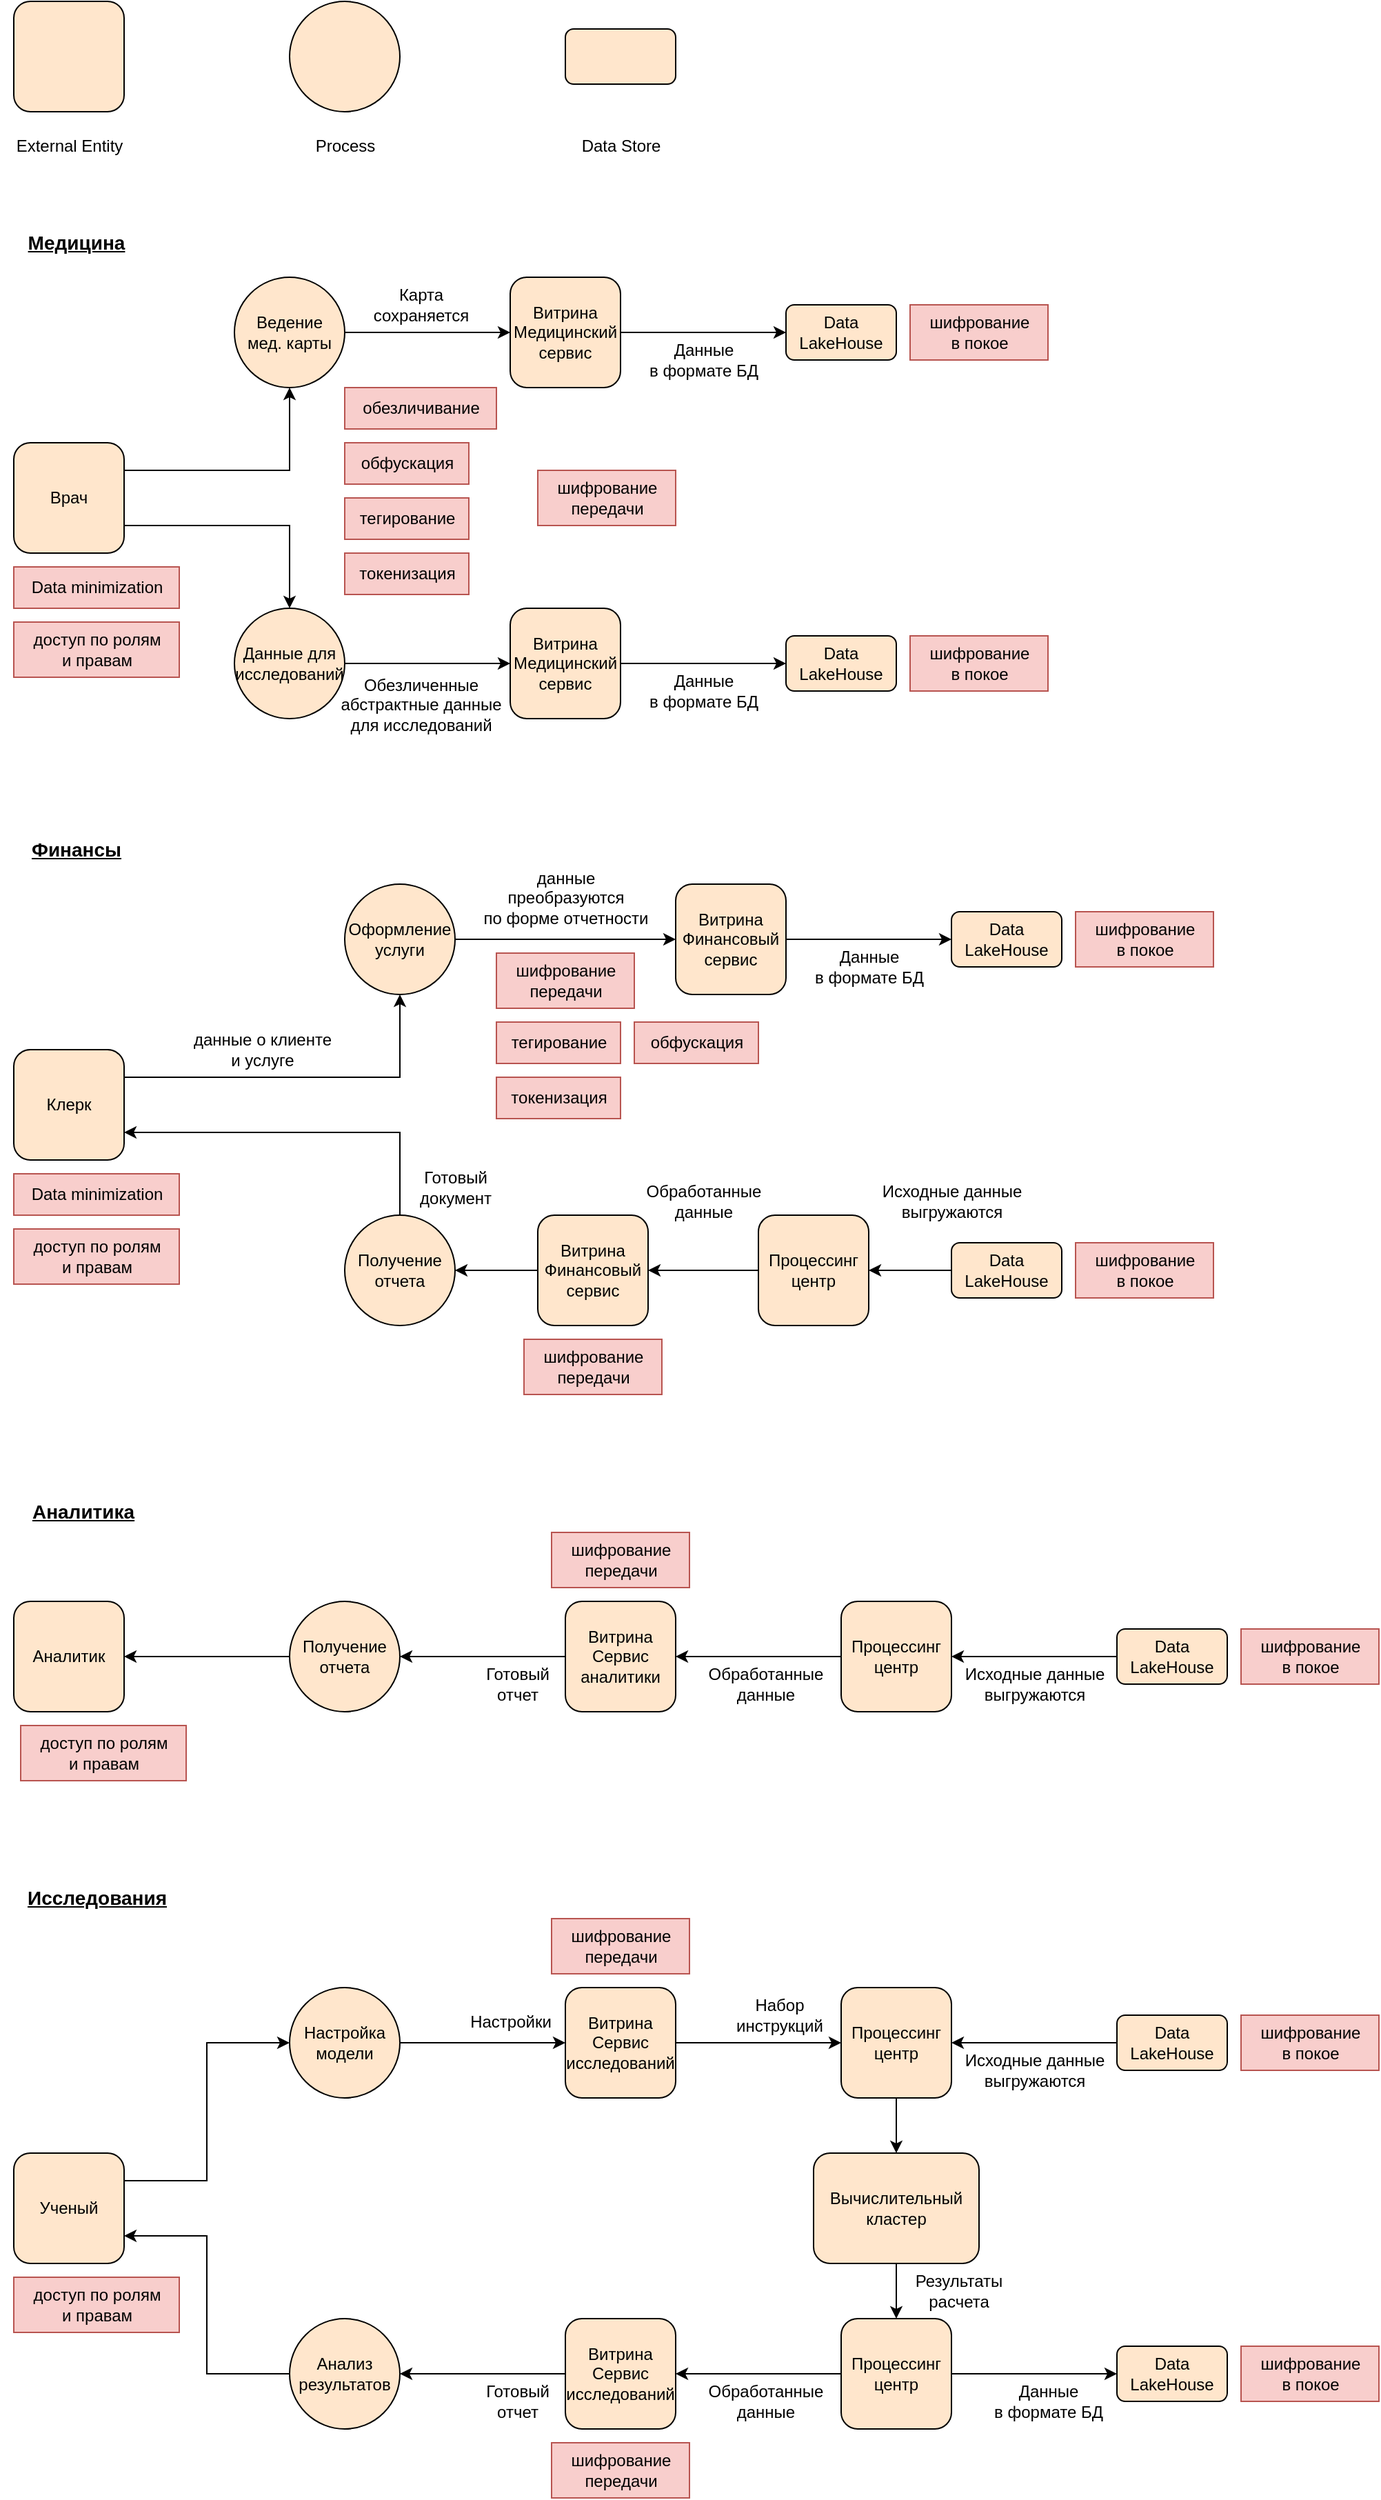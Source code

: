 <mxfile version="27.0.9">
  <diagram name="Page-1" id="ctU4fTcBu7hq6x0xD3_9">
    <mxGraphModel dx="1426" dy="849" grid="1" gridSize="10" guides="1" tooltips="1" connect="1" arrows="1" fold="1" page="1" pageScale="1" pageWidth="850" pageHeight="1100" math="0" shadow="0">
      <root>
        <mxCell id="0" />
        <mxCell id="1" parent="0" />
        <mxCell id="aYvVGQ8Libcyr0u94hhG-1" value="" style="ellipse;whiteSpace=wrap;html=1;aspect=fixed;fillColor=#ffe6cc;strokeColor=#000000;" parent="1" vertex="1">
          <mxGeometry x="240" y="40" width="80" height="80" as="geometry" />
        </mxCell>
        <mxCell id="aYvVGQ8Libcyr0u94hhG-3" value="" style="rounded=1;whiteSpace=wrap;html=1;fillColor=#ffe6cc;strokeColor=#000000;" parent="1" vertex="1">
          <mxGeometry x="40" y="40" width="80" height="80" as="geometry" />
        </mxCell>
        <mxCell id="aYvVGQ8Libcyr0u94hhG-4" value="" style="rounded=1;whiteSpace=wrap;html=1;fillColor=#ffe6cc;strokeColor=#000000;" parent="1" vertex="1">
          <mxGeometry x="440" y="60" width="80" height="40" as="geometry" />
        </mxCell>
        <mxCell id="aYvVGQ8Libcyr0u94hhG-5" value="External E&lt;span style=&quot;background-color: transparent; color: light-dark(rgb(0, 0, 0), rgb(255, 255, 255));&quot;&gt;ntity&lt;/span&gt;" style="text;html=1;align=center;verticalAlign=middle;resizable=0;points=[];autosize=1;strokeColor=none;fillColor=none;" parent="1" vertex="1">
          <mxGeometry x="30" y="130" width="100" height="30" as="geometry" />
        </mxCell>
        <mxCell id="aYvVGQ8Libcyr0u94hhG-6" value="Process" style="text;html=1;align=center;verticalAlign=middle;resizable=0;points=[];autosize=1;strokeColor=none;fillColor=none;" parent="1" vertex="1">
          <mxGeometry x="245" y="130" width="70" height="30" as="geometry" />
        </mxCell>
        <mxCell id="aYvVGQ8Libcyr0u94hhG-7" value="Data Store" style="text;html=1;align=center;verticalAlign=middle;resizable=0;points=[];autosize=1;strokeColor=none;fillColor=none;" parent="1" vertex="1">
          <mxGeometry x="440" y="130" width="80" height="30" as="geometry" />
        </mxCell>
        <mxCell id="aYvVGQ8Libcyr0u94hhG-10" style="edgeStyle=orthogonalEdgeStyle;rounded=0;orthogonalLoop=1;jettySize=auto;html=1;exitX=1;exitY=0.25;exitDx=0;exitDy=0;" parent="1" source="aYvVGQ8Libcyr0u94hhG-8" target="aYvVGQ8Libcyr0u94hhG-9" edge="1">
          <mxGeometry relative="1" as="geometry" />
        </mxCell>
        <mxCell id="aYvVGQ8Libcyr0u94hhG-8" value="Клерк" style="rounded=1;whiteSpace=wrap;html=1;fillColor=#ffe6cc;strokeColor=#000000;" parent="1" vertex="1">
          <mxGeometry x="40" y="800" width="80" height="80" as="geometry" />
        </mxCell>
        <mxCell id="aYvVGQ8Libcyr0u94hhG-25" style="edgeStyle=orthogonalEdgeStyle;rounded=0;orthogonalLoop=1;jettySize=auto;html=1;" parent="1" source="aYvVGQ8Libcyr0u94hhG-9" target="aYvVGQ8Libcyr0u94hhG-24" edge="1">
          <mxGeometry relative="1" as="geometry" />
        </mxCell>
        <mxCell id="aYvVGQ8Libcyr0u94hhG-9" value="Оформление&lt;div&gt;услуги&lt;/div&gt;" style="ellipse;whiteSpace=wrap;html=1;aspect=fixed;fillColor=#ffe6cc;strokeColor=#000000;" parent="1" vertex="1">
          <mxGeometry x="280" y="680" width="80" height="80" as="geometry" />
        </mxCell>
        <mxCell id="aYvVGQ8Libcyr0u94hhG-17" value="данные о клиенте&lt;div&gt;и услуге&lt;/div&gt;" style="text;html=1;align=center;verticalAlign=middle;resizable=0;points=[];autosize=1;strokeColor=none;fillColor=none;" parent="1" vertex="1">
          <mxGeometry x="160" y="780" width="120" height="40" as="geometry" />
        </mxCell>
        <mxCell id="aYvVGQ8Libcyr0u94hhG-20" value="данные&lt;div&gt;преобразуются&lt;/div&gt;&lt;div&gt;по форме отчетности&lt;/div&gt;" style="text;html=1;align=center;verticalAlign=middle;resizable=0;points=[];autosize=1;strokeColor=none;fillColor=none;" parent="1" vertex="1">
          <mxGeometry x="370" y="660" width="140" height="60" as="geometry" />
        </mxCell>
        <mxCell id="aYvVGQ8Libcyr0u94hhG-26" style="edgeStyle=orthogonalEdgeStyle;rounded=0;orthogonalLoop=1;jettySize=auto;html=1;entryX=0;entryY=0.5;entryDx=0;entryDy=0;" parent="1" source="aYvVGQ8Libcyr0u94hhG-24" target="aYvVGQ8Libcyr0u94hhG-29" edge="1">
          <mxGeometry relative="1" as="geometry">
            <mxPoint x="760" y="600" as="targetPoint" />
          </mxGeometry>
        </mxCell>
        <mxCell id="aYvVGQ8Libcyr0u94hhG-24" value="Витрина&lt;div&gt;Финансовый&lt;div&gt;сервис&lt;/div&gt;&lt;/div&gt;" style="rounded=1;whiteSpace=wrap;html=1;fillColor=#ffe6cc;strokeColor=#000000;" parent="1" vertex="1">
          <mxGeometry x="520" y="680" width="80" height="80" as="geometry" />
        </mxCell>
        <mxCell id="aYvVGQ8Libcyr0u94hhG-29" value="Data&lt;div&gt;LakeHouse&lt;/div&gt;" style="rounded=1;whiteSpace=wrap;html=1;fillColor=#ffe6cc;strokeColor=#000000;" parent="1" vertex="1">
          <mxGeometry x="720" y="700" width="80" height="40" as="geometry" />
        </mxCell>
        <mxCell id="rkqVLdpQq5zNvs2BlTqr-3" style="edgeStyle=orthogonalEdgeStyle;rounded=0;orthogonalLoop=1;jettySize=auto;html=1;exitX=1;exitY=0.25;exitDx=0;exitDy=0;" parent="1" source="aYvVGQ8Libcyr0u94hhG-69" target="rkqVLdpQq5zNvs2BlTqr-1" edge="1">
          <mxGeometry relative="1" as="geometry" />
        </mxCell>
        <mxCell id="rkqVLdpQq5zNvs2BlTqr-4" style="edgeStyle=orthogonalEdgeStyle;rounded=0;orthogonalLoop=1;jettySize=auto;html=1;exitX=1;exitY=0.75;exitDx=0;exitDy=0;entryX=0.5;entryY=0;entryDx=0;entryDy=0;" parent="1" source="aYvVGQ8Libcyr0u94hhG-69" target="rkqVLdpQq5zNvs2BlTqr-2" edge="1">
          <mxGeometry relative="1" as="geometry" />
        </mxCell>
        <mxCell id="aYvVGQ8Libcyr0u94hhG-69" value="Врач" style="rounded=1;whiteSpace=wrap;html=1;fillColor=#ffe6cc;strokeColor=#000000;" parent="1" vertex="1">
          <mxGeometry x="40" y="360" width="80" height="80" as="geometry" />
        </mxCell>
        <mxCell id="aYvVGQ8Libcyr0u94hhG-72" value="Data&lt;div&gt;LakeHouse&lt;/div&gt;" style="rounded=1;whiteSpace=wrap;html=1;fillColor=#ffe6cc;strokeColor=#000000;" parent="1" vertex="1">
          <mxGeometry x="600" y="260" width="80" height="40" as="geometry" />
        </mxCell>
        <mxCell id="aYvVGQ8Libcyr0u94hhG-97" value="&lt;span style=&quot;font-size: 14px;&quot;&gt;&lt;b&gt;&lt;u&gt;Финансы&lt;/u&gt;&lt;/b&gt;&lt;/span&gt;" style="text;html=1;align=center;verticalAlign=middle;resizable=0;points=[];autosize=1;strokeColor=none;fillColor=none;" parent="1" vertex="1">
          <mxGeometry x="40" y="640" width="90" height="30" as="geometry" />
        </mxCell>
        <mxCell id="aYvVGQ8Libcyr0u94hhG-98" value="&lt;b&gt;&lt;u&gt;&lt;font style=&quot;font-size: 14px;&quot;&gt;Медицина&lt;/font&gt;&lt;/u&gt;&lt;/b&gt;" style="text;html=1;align=center;verticalAlign=middle;resizable=0;points=[];autosize=1;strokeColor=none;fillColor=none;" parent="1" vertex="1">
          <mxGeometry x="40" y="200" width="90" height="30" as="geometry" />
        </mxCell>
        <mxCell id="Z6g9P9Qfab2Q0yu7D95G-13" value="шифрование&lt;div&gt;в покое&lt;/div&gt;" style="text;html=1;align=center;verticalAlign=middle;resizable=0;points=[];autosize=1;strokeColor=#b85450;fillColor=#f8cecc;" parent="1" vertex="1">
          <mxGeometry x="690" y="260" width="100" height="40" as="geometry" />
        </mxCell>
        <mxCell id="Z6g9P9Qfab2Q0yu7D95G-14" value="обезличивание" style="text;html=1;align=center;verticalAlign=middle;resizable=0;points=[];autosize=1;strokeColor=#b85450;fillColor=#f8cecc;" parent="1" vertex="1">
          <mxGeometry x="280" y="320" width="110" height="30" as="geometry" />
        </mxCell>
        <mxCell id="Z6g9P9Qfab2Q0yu7D95G-17" value="Data minimization" style="text;html=1;align=center;verticalAlign=middle;resizable=0;points=[];autosize=1;strokeColor=#b85450;fillColor=#f8cecc;" parent="1" vertex="1">
          <mxGeometry x="40" y="450" width="120" height="30" as="geometry" />
        </mxCell>
        <mxCell id="Z6g9P9Qfab2Q0yu7D95G-18" value="шифрование&lt;div&gt;передачи&lt;/div&gt;" style="text;html=1;align=center;verticalAlign=middle;resizable=0;points=[];autosize=1;strokeColor=#b85450;fillColor=#f8cecc;" parent="1" vertex="1">
          <mxGeometry x="420" y="380" width="100" height="40" as="geometry" />
        </mxCell>
        <mxCell id="Z6g9P9Qfab2Q0yu7D95G-19" value="доступ по ролям&lt;div&gt;и правам&lt;/div&gt;" style="text;html=1;align=center;verticalAlign=middle;resizable=0;points=[];autosize=1;strokeColor=#b85450;fillColor=#f8cecc;" parent="1" vertex="1">
          <mxGeometry x="40" y="490" width="120" height="40" as="geometry" />
        </mxCell>
        <mxCell id="Z6g9P9Qfab2Q0yu7D95G-21" value="токенизация" style="text;html=1;align=center;verticalAlign=middle;resizable=0;points=[];autosize=1;strokeColor=#b85450;fillColor=#f8cecc;" parent="1" vertex="1">
          <mxGeometry x="280" y="440" width="90" height="30" as="geometry" />
        </mxCell>
        <mxCell id="Z6g9P9Qfab2Q0yu7D95G-23" value="обфускация" style="text;html=1;align=center;verticalAlign=middle;resizable=0;points=[];autosize=1;strokeColor=#b85450;fillColor=#f8cecc;" parent="1" vertex="1">
          <mxGeometry x="280" y="360" width="90" height="30" as="geometry" />
        </mxCell>
        <mxCell id="Z6g9P9Qfab2Q0yu7D95G-25" value="тегирование" style="text;html=1;align=center;verticalAlign=middle;resizable=0;points=[];autosize=1;strokeColor=#b85450;fillColor=#f8cecc;" parent="1" vertex="1">
          <mxGeometry x="280" y="400" width="90" height="30" as="geometry" />
        </mxCell>
        <mxCell id="Z6g9P9Qfab2Q0yu7D95G-33" value="шифрование&lt;div&gt;в покое&lt;/div&gt;" style="text;html=1;align=center;verticalAlign=middle;resizable=0;points=[];autosize=1;strokeColor=#b85450;fillColor=#f8cecc;" parent="1" vertex="1">
          <mxGeometry x="810" y="700" width="100" height="40" as="geometry" />
        </mxCell>
        <mxCell id="Z6g9P9Qfab2Q0yu7D95G-34" value="шифрование&lt;div&gt;в покое&lt;/div&gt;" style="text;html=1;align=center;verticalAlign=middle;resizable=0;points=[];autosize=1;strokeColor=#b85450;fillColor=#f8cecc;" parent="1" vertex="1">
          <mxGeometry x="810" y="940" width="100" height="40" as="geometry" />
        </mxCell>
        <mxCell id="Z6g9P9Qfab2Q0yu7D95G-35" value="шифрование&lt;div&gt;передачи&lt;/div&gt;" style="text;html=1;align=center;verticalAlign=middle;resizable=0;points=[];autosize=1;strokeColor=#b85450;fillColor=#f8cecc;" parent="1" vertex="1">
          <mxGeometry x="390" y="730" width="100" height="40" as="geometry" />
        </mxCell>
        <mxCell id="Z6g9P9Qfab2Q0yu7D95G-36" value="Data minimization" style="text;html=1;align=center;verticalAlign=middle;resizable=0;points=[];autosize=1;strokeColor=#b85450;fillColor=#f8cecc;" parent="1" vertex="1">
          <mxGeometry x="40" y="890" width="120" height="30" as="geometry" />
        </mxCell>
        <mxCell id="Z6g9P9Qfab2Q0yu7D95G-39" value="доступ по ролям&lt;div&gt;и правам&lt;/div&gt;" style="text;html=1;align=center;verticalAlign=middle;resizable=0;points=[];autosize=1;strokeColor=#b85450;fillColor=#f8cecc;" parent="1" vertex="1">
          <mxGeometry x="40" y="930" width="120" height="40" as="geometry" />
        </mxCell>
        <mxCell id="Z6g9P9Qfab2Q0yu7D95G-40" value="обфускация" style="text;html=1;align=center;verticalAlign=middle;resizable=0;points=[];autosize=1;strokeColor=#b85450;fillColor=#f8cecc;" parent="1" vertex="1">
          <mxGeometry x="490" y="780" width="90" height="30" as="geometry" />
        </mxCell>
        <mxCell id="Z6g9P9Qfab2Q0yu7D95G-42" value="тегирование" style="text;html=1;align=center;verticalAlign=middle;resizable=0;points=[];autosize=1;strokeColor=#b85450;fillColor=#f8cecc;" parent="1" vertex="1">
          <mxGeometry x="390" y="780" width="90" height="30" as="geometry" />
        </mxCell>
        <mxCell id="Z6g9P9Qfab2Q0yu7D95G-43" value="токенизация" style="text;html=1;align=center;verticalAlign=middle;resizable=0;points=[];autosize=1;strokeColor=#b85450;fillColor=#f8cecc;" parent="1" vertex="1">
          <mxGeometry x="390" y="820" width="90" height="30" as="geometry" />
        </mxCell>
        <mxCell id="rkqVLdpQq5zNvs2BlTqr-28" style="edgeStyle=orthogonalEdgeStyle;rounded=0;orthogonalLoop=1;jettySize=auto;html=1;exitX=1;exitY=0.5;exitDx=0;exitDy=0;entryX=0;entryY=0.5;entryDx=0;entryDy=0;" parent="1" source="rkqVLdpQq5zNvs2BlTqr-1" target="rkqVLdpQq5zNvs2BlTqr-27" edge="1">
          <mxGeometry relative="1" as="geometry" />
        </mxCell>
        <mxCell id="rkqVLdpQq5zNvs2BlTqr-1" value="Ведение&lt;div&gt;мед. карты&lt;/div&gt;" style="ellipse;whiteSpace=wrap;html=1;aspect=fixed;fillColor=#ffe6cc;strokeColor=#000000;" parent="1" vertex="1">
          <mxGeometry x="200" y="240" width="80" height="80" as="geometry" />
        </mxCell>
        <mxCell id="rkqVLdpQq5zNvs2BlTqr-6" style="edgeStyle=orthogonalEdgeStyle;rounded=0;orthogonalLoop=1;jettySize=auto;html=1;entryX=0;entryY=0.5;entryDx=0;entryDy=0;" parent="1" source="rkqVLdpQq5zNvs2BlTqr-2" edge="1">
          <mxGeometry relative="1" as="geometry">
            <mxPoint x="400" y="520" as="targetPoint" />
          </mxGeometry>
        </mxCell>
        <mxCell id="rkqVLdpQq5zNvs2BlTqr-2" value="&lt;div&gt;Данные для&lt;/div&gt;&lt;div&gt;исследований&lt;/div&gt;" style="ellipse;whiteSpace=wrap;html=1;aspect=fixed;fillColor=#ffe6cc;strokeColor=#000000;" parent="1" vertex="1">
          <mxGeometry x="200" y="480" width="80" height="80" as="geometry" />
        </mxCell>
        <mxCell id="rkqVLdpQq5zNvs2BlTqr-9" value="шифрование&lt;div&gt;в покое&lt;/div&gt;" style="text;html=1;align=center;verticalAlign=middle;resizable=0;points=[];autosize=1;strokeColor=#b85450;fillColor=#f8cecc;" parent="1" vertex="1">
          <mxGeometry x="690" y="500" width="100" height="40" as="geometry" />
        </mxCell>
        <mxCell id="cns_aaHDdNOC0s7ZhP9s-22" style="edgeStyle=orthogonalEdgeStyle;rounded=0;orthogonalLoop=1;jettySize=auto;html=1;exitX=0.5;exitY=0;exitDx=0;exitDy=0;entryX=1;entryY=0.75;entryDx=0;entryDy=0;" edge="1" parent="1" source="rkqVLdpQq5zNvs2BlTqr-10" target="aYvVGQ8Libcyr0u94hhG-8">
          <mxGeometry relative="1" as="geometry" />
        </mxCell>
        <mxCell id="rkqVLdpQq5zNvs2BlTqr-10" value="Получение&lt;div&gt;отчета&lt;/div&gt;" style="ellipse;whiteSpace=wrap;html=1;aspect=fixed;fillColor=#ffe6cc;strokeColor=#000000;" parent="1" vertex="1">
          <mxGeometry x="280" y="920" width="80" height="80" as="geometry" />
        </mxCell>
        <mxCell id="rkqVLdpQq5zNvs2BlTqr-17" style="edgeStyle=orthogonalEdgeStyle;rounded=0;orthogonalLoop=1;jettySize=auto;html=1;entryX=1;entryY=0.5;entryDx=0;entryDy=0;" parent="1" source="rkqVLdpQq5zNvs2BlTqr-12" target="rkqVLdpQq5zNvs2BlTqr-10" edge="1">
          <mxGeometry relative="1" as="geometry" />
        </mxCell>
        <mxCell id="rkqVLdpQq5zNvs2BlTqr-12" value="Витрина&lt;div&gt;Финансовый&lt;div&gt;сервис&lt;/div&gt;&lt;/div&gt;" style="rounded=1;whiteSpace=wrap;html=1;fillColor=#ffe6cc;strokeColor=#000000;" parent="1" vertex="1">
          <mxGeometry x="420" y="920" width="80" height="80" as="geometry" />
        </mxCell>
        <mxCell id="rkqVLdpQq5zNvs2BlTqr-15" style="edgeStyle=orthogonalEdgeStyle;rounded=0;orthogonalLoop=1;jettySize=auto;html=1;entryX=1;entryY=0.5;entryDx=0;entryDy=0;" parent="1" source="rkqVLdpQq5zNvs2BlTqr-13" target="rkqVLdpQq5zNvs2BlTqr-14" edge="1">
          <mxGeometry relative="1" as="geometry" />
        </mxCell>
        <mxCell id="rkqVLdpQq5zNvs2BlTqr-13" value="Data&lt;div&gt;LakeHouse&lt;/div&gt;" style="rounded=1;whiteSpace=wrap;html=1;fillColor=#ffe6cc;strokeColor=#000000;" parent="1" vertex="1">
          <mxGeometry x="720" y="940" width="80" height="40" as="geometry" />
        </mxCell>
        <mxCell id="rkqVLdpQq5zNvs2BlTqr-16" style="edgeStyle=orthogonalEdgeStyle;rounded=0;orthogonalLoop=1;jettySize=auto;html=1;entryX=1;entryY=0.5;entryDx=0;entryDy=0;" parent="1" source="rkqVLdpQq5zNvs2BlTqr-14" target="rkqVLdpQq5zNvs2BlTqr-12" edge="1">
          <mxGeometry relative="1" as="geometry" />
        </mxCell>
        <mxCell id="rkqVLdpQq5zNvs2BlTqr-14" value="Процессинг&lt;div&gt;центр&lt;/div&gt;" style="rounded=1;whiteSpace=wrap;html=1;fillColor=#ffe6cc;strokeColor=#000000;" parent="1" vertex="1">
          <mxGeometry x="580" y="920" width="80" height="80" as="geometry" />
        </mxCell>
        <mxCell id="rkqVLdpQq5zNvs2BlTqr-18" value="шифрование&lt;div&gt;передачи&lt;/div&gt;" style="text;html=1;align=center;verticalAlign=middle;resizable=0;points=[];autosize=1;strokeColor=#b85450;fillColor=#f8cecc;" parent="1" vertex="1">
          <mxGeometry x="410" y="1010" width="100" height="40" as="geometry" />
        </mxCell>
        <mxCell id="rkqVLdpQq5zNvs2BlTqr-19" value="Исходные данные&lt;div&gt;выгружаются&lt;/div&gt;" style="text;html=1;align=center;verticalAlign=middle;resizable=0;points=[];autosize=1;strokeColor=none;fillColor=none;" parent="1" vertex="1">
          <mxGeometry x="660" y="890" width="120" height="40" as="geometry" />
        </mxCell>
        <mxCell id="rkqVLdpQq5zNvs2BlTqr-20" value="Обработанные&lt;div&gt;данные&lt;/div&gt;" style="text;html=1;align=center;verticalAlign=middle;resizable=0;points=[];autosize=1;strokeColor=none;fillColor=none;" parent="1" vertex="1">
          <mxGeometry x="485" y="890" width="110" height="40" as="geometry" />
        </mxCell>
        <mxCell id="rkqVLdpQq5zNvs2BlTqr-21" value="Готовый&lt;div&gt;документ&lt;/div&gt;" style="text;html=1;align=center;verticalAlign=middle;resizable=0;points=[];autosize=1;strokeColor=none;fillColor=none;" parent="1" vertex="1">
          <mxGeometry x="320" y="880" width="80" height="40" as="geometry" />
        </mxCell>
        <mxCell id="rkqVLdpQq5zNvs2BlTqr-22" value="Карта&lt;div&gt;сохраняется&lt;/div&gt;" style="text;html=1;align=center;verticalAlign=middle;resizable=0;points=[];autosize=1;strokeColor=none;fillColor=none;" parent="1" vertex="1">
          <mxGeometry x="290" y="240" width="90" height="40" as="geometry" />
        </mxCell>
        <mxCell id="rkqVLdpQq5zNvs2BlTqr-23" value="Обезличенные&lt;div&gt;абстрактные данные&lt;/div&gt;&lt;div&gt;для исследований&lt;/div&gt;" style="text;html=1;align=center;verticalAlign=middle;resizable=0;points=[];autosize=1;strokeColor=none;fillColor=none;" parent="1" vertex="1">
          <mxGeometry x="265" y="520" width="140" height="60" as="geometry" />
        </mxCell>
        <mxCell id="rkqVLdpQq5zNvs2BlTqr-24" value="Data&lt;div&gt;LakeHouse&lt;/div&gt;" style="rounded=1;whiteSpace=wrap;html=1;fillColor=#ffe6cc;strokeColor=#000000;" parent="1" vertex="1">
          <mxGeometry x="600" y="500" width="80" height="40" as="geometry" />
        </mxCell>
        <mxCell id="rkqVLdpQq5zNvs2BlTqr-26" style="edgeStyle=orthogonalEdgeStyle;rounded=0;orthogonalLoop=1;jettySize=auto;html=1;entryX=0;entryY=0.5;entryDx=0;entryDy=0;" parent="1" source="rkqVLdpQq5zNvs2BlTqr-25" target="rkqVLdpQq5zNvs2BlTqr-24" edge="1">
          <mxGeometry relative="1" as="geometry" />
        </mxCell>
        <mxCell id="rkqVLdpQq5zNvs2BlTqr-25" value="Витрина&lt;div&gt;Медицинский&lt;div&gt;сервис&lt;/div&gt;&lt;/div&gt;" style="rounded=1;whiteSpace=wrap;html=1;fillColor=#ffe6cc;strokeColor=#000000;" parent="1" vertex="1">
          <mxGeometry x="400" y="480" width="80" height="80" as="geometry" />
        </mxCell>
        <mxCell id="rkqVLdpQq5zNvs2BlTqr-29" style="edgeStyle=orthogonalEdgeStyle;rounded=0;orthogonalLoop=1;jettySize=auto;html=1;entryX=0;entryY=0.5;entryDx=0;entryDy=0;" parent="1" source="rkqVLdpQq5zNvs2BlTqr-27" target="aYvVGQ8Libcyr0u94hhG-72" edge="1">
          <mxGeometry relative="1" as="geometry" />
        </mxCell>
        <mxCell id="rkqVLdpQq5zNvs2BlTqr-27" value="Витрина&lt;div&gt;Медицинский&lt;div&gt;сервис&lt;/div&gt;&lt;/div&gt;" style="rounded=1;whiteSpace=wrap;html=1;fillColor=#ffe6cc;strokeColor=#000000;" parent="1" vertex="1">
          <mxGeometry x="400" y="240" width="80" height="80" as="geometry" />
        </mxCell>
        <mxCell id="rkqVLdpQq5zNvs2BlTqr-30" value="Данные&lt;div&gt;в формате БД&lt;/div&gt;" style="text;html=1;align=center;verticalAlign=middle;resizable=0;points=[];autosize=1;strokeColor=none;fillColor=none;" parent="1" vertex="1">
          <mxGeometry x="490" y="520" width="100" height="40" as="geometry" />
        </mxCell>
        <mxCell id="rkqVLdpQq5zNvs2BlTqr-31" value="Данные&lt;div&gt;в формате БД&lt;/div&gt;" style="text;html=1;align=center;verticalAlign=middle;resizable=0;points=[];autosize=1;strokeColor=none;fillColor=none;" parent="1" vertex="1">
          <mxGeometry x="490" y="280" width="100" height="40" as="geometry" />
        </mxCell>
        <mxCell id="rkqVLdpQq5zNvs2BlTqr-32" value="Данные&lt;div&gt;в формате БД&lt;/div&gt;" style="text;html=1;align=center;verticalAlign=middle;resizable=0;points=[];autosize=1;strokeColor=none;fillColor=none;" parent="1" vertex="1">
          <mxGeometry x="610" y="720" width="100" height="40" as="geometry" />
        </mxCell>
        <mxCell id="rkqVLdpQq5zNvs2BlTqr-35" value="Аналитик" style="rounded=1;whiteSpace=wrap;html=1;fillColor=#ffe6cc;strokeColor=#000000;" parent="1" vertex="1">
          <mxGeometry x="40" y="1200" width="80" height="80" as="geometry" />
        </mxCell>
        <mxCell id="rkqVLdpQq5zNvs2BlTqr-43" value="&lt;span style=&quot;font-size: 14px;&quot;&gt;&lt;b&gt;&lt;u&gt;Аналитика&lt;/u&gt;&lt;/b&gt;&lt;/span&gt;" style="text;html=1;align=center;verticalAlign=middle;resizable=0;points=[];autosize=1;strokeColor=none;fillColor=none;" parent="1" vertex="1">
          <mxGeometry x="40" y="1120" width="100" height="30" as="geometry" />
        </mxCell>
        <mxCell id="rkqVLdpQq5zNvs2BlTqr-45" value="шифрование&lt;div&gt;в покое&lt;/div&gt;" style="text;html=1;align=center;verticalAlign=middle;resizable=0;points=[];autosize=1;strokeColor=#b85450;fillColor=#f8cecc;" parent="1" vertex="1">
          <mxGeometry x="930" y="1220" width="100" height="40" as="geometry" />
        </mxCell>
        <mxCell id="rkqVLdpQq5zNvs2BlTqr-48" value="доступ по ролям&lt;div&gt;и правам&lt;/div&gt;" style="text;html=1;align=center;verticalAlign=middle;resizable=0;points=[];autosize=1;strokeColor=#b85450;fillColor=#f8cecc;" parent="1" vertex="1">
          <mxGeometry x="45" y="1290" width="120" height="40" as="geometry" />
        </mxCell>
        <mxCell id="cns_aaHDdNOC0s7ZhP9s-21" style="edgeStyle=orthogonalEdgeStyle;rounded=0;orthogonalLoop=1;jettySize=auto;html=1;entryX=1;entryY=0.5;entryDx=0;entryDy=0;" edge="1" parent="1" source="rkqVLdpQq5zNvs2BlTqr-52" target="rkqVLdpQq5zNvs2BlTqr-35">
          <mxGeometry relative="1" as="geometry" />
        </mxCell>
        <mxCell id="rkqVLdpQq5zNvs2BlTqr-52" value="Получение&lt;div&gt;отчета&lt;/div&gt;" style="ellipse;whiteSpace=wrap;html=1;aspect=fixed;fillColor=#ffe6cc;strokeColor=#000000;" parent="1" vertex="1">
          <mxGeometry x="240" y="1200" width="80" height="80" as="geometry" />
        </mxCell>
        <mxCell id="rkqVLdpQq5zNvs2BlTqr-53" style="edgeStyle=orthogonalEdgeStyle;rounded=0;orthogonalLoop=1;jettySize=auto;html=1;entryX=1;entryY=0.5;entryDx=0;entryDy=0;" parent="1" source="rkqVLdpQq5zNvs2BlTqr-54" target="rkqVLdpQq5zNvs2BlTqr-52" edge="1">
          <mxGeometry relative="1" as="geometry" />
        </mxCell>
        <mxCell id="rkqVLdpQq5zNvs2BlTqr-54" value="Витрина&lt;div&gt;Сервис&lt;div&gt;аналитики&lt;/div&gt;&lt;/div&gt;" style="rounded=1;whiteSpace=wrap;html=1;fillColor=#ffe6cc;strokeColor=#000000;" parent="1" vertex="1">
          <mxGeometry x="440" y="1200" width="80" height="80" as="geometry" />
        </mxCell>
        <mxCell id="rkqVLdpQq5zNvs2BlTqr-55" style="edgeStyle=orthogonalEdgeStyle;rounded=0;orthogonalLoop=1;jettySize=auto;html=1;entryX=1;entryY=0.5;entryDx=0;entryDy=0;" parent="1" source="rkqVLdpQq5zNvs2BlTqr-56" target="rkqVLdpQq5zNvs2BlTqr-58" edge="1">
          <mxGeometry relative="1" as="geometry" />
        </mxCell>
        <mxCell id="rkqVLdpQq5zNvs2BlTqr-56" value="Data&lt;div&gt;LakeHouse&lt;/div&gt;" style="rounded=1;whiteSpace=wrap;html=1;fillColor=#ffe6cc;strokeColor=#000000;" parent="1" vertex="1">
          <mxGeometry x="840" y="1220" width="80" height="40" as="geometry" />
        </mxCell>
        <mxCell id="rkqVLdpQq5zNvs2BlTqr-57" style="edgeStyle=orthogonalEdgeStyle;rounded=0;orthogonalLoop=1;jettySize=auto;html=1;entryX=1;entryY=0.5;entryDx=0;entryDy=0;" parent="1" source="rkqVLdpQq5zNvs2BlTqr-58" target="rkqVLdpQq5zNvs2BlTqr-54" edge="1">
          <mxGeometry relative="1" as="geometry" />
        </mxCell>
        <mxCell id="rkqVLdpQq5zNvs2BlTqr-58" value="Процессинг&lt;div&gt;центр&lt;/div&gt;" style="rounded=1;whiteSpace=wrap;html=1;fillColor=#ffe6cc;strokeColor=#000000;" parent="1" vertex="1">
          <mxGeometry x="640" y="1200" width="80" height="80" as="geometry" />
        </mxCell>
        <mxCell id="rkqVLdpQq5zNvs2BlTqr-59" value="шифрование&lt;div&gt;передачи&lt;/div&gt;" style="text;html=1;align=center;verticalAlign=middle;resizable=0;points=[];autosize=1;strokeColor=#b85450;fillColor=#f8cecc;" parent="1" vertex="1">
          <mxGeometry x="430" y="1150" width="100" height="40" as="geometry" />
        </mxCell>
        <mxCell id="rkqVLdpQq5zNvs2BlTqr-60" value="Исходные данные&lt;div&gt;выгружаются&lt;/div&gt;" style="text;html=1;align=center;verticalAlign=middle;resizable=0;points=[];autosize=1;strokeColor=none;fillColor=none;" parent="1" vertex="1">
          <mxGeometry x="720" y="1240" width="120" height="40" as="geometry" />
        </mxCell>
        <mxCell id="rkqVLdpQq5zNvs2BlTqr-61" value="Обработанные&lt;div&gt;данные&lt;/div&gt;" style="text;html=1;align=center;verticalAlign=middle;resizable=0;points=[];autosize=1;strokeColor=none;fillColor=none;" parent="1" vertex="1">
          <mxGeometry x="530" y="1240" width="110" height="40" as="geometry" />
        </mxCell>
        <mxCell id="rkqVLdpQq5zNvs2BlTqr-62" value="Готовый&lt;div&gt;отчет&lt;/div&gt;" style="text;html=1;align=center;verticalAlign=middle;resizable=0;points=[];autosize=1;strokeColor=none;fillColor=none;" parent="1" vertex="1">
          <mxGeometry x="370" y="1240" width="70" height="40" as="geometry" />
        </mxCell>
        <mxCell id="cns_aaHDdNOC0s7ZhP9s-3" style="edgeStyle=orthogonalEdgeStyle;rounded=0;orthogonalLoop=1;jettySize=auto;html=1;exitX=1;exitY=0.25;exitDx=0;exitDy=0;entryX=0;entryY=0.5;entryDx=0;entryDy=0;" edge="1" parent="1" source="rkqVLdpQq5zNvs2BlTqr-66" target="rkqVLdpQq5zNvs2BlTqr-70">
          <mxGeometry relative="1" as="geometry" />
        </mxCell>
        <mxCell id="rkqVLdpQq5zNvs2BlTqr-66" value="Ученый" style="rounded=1;whiteSpace=wrap;html=1;fillColor=#ffe6cc;strokeColor=#000000;" parent="1" vertex="1">
          <mxGeometry x="40" y="1600" width="80" height="80" as="geometry" />
        </mxCell>
        <mxCell id="rkqVLdpQq5zNvs2BlTqr-67" value="&lt;span style=&quot;font-size: 14px;&quot;&gt;&lt;b&gt;&lt;u&gt;Исследования&lt;/u&gt;&lt;/b&gt;&lt;/span&gt;" style="text;html=1;align=center;verticalAlign=middle;resizable=0;points=[];autosize=1;strokeColor=none;fillColor=none;" parent="1" vertex="1">
          <mxGeometry x="40" y="1400" width="120" height="30" as="geometry" />
        </mxCell>
        <mxCell id="rkqVLdpQq5zNvs2BlTqr-68" value="шифрование&lt;div&gt;в покое&lt;/div&gt;" style="text;html=1;align=center;verticalAlign=middle;resizable=0;points=[];autosize=1;strokeColor=#b85450;fillColor=#f8cecc;" parent="1" vertex="1">
          <mxGeometry x="930" y="1500" width="100" height="40" as="geometry" />
        </mxCell>
        <mxCell id="rkqVLdpQq5zNvs2BlTqr-69" value="доступ по ролям&lt;div&gt;и правам&lt;/div&gt;" style="text;html=1;align=center;verticalAlign=middle;resizable=0;points=[];autosize=1;strokeColor=#b85450;fillColor=#f8cecc;" parent="1" vertex="1">
          <mxGeometry x="40" y="1690" width="120" height="40" as="geometry" />
        </mxCell>
        <mxCell id="cns_aaHDdNOC0s7ZhP9s-4" style="edgeStyle=orthogonalEdgeStyle;rounded=0;orthogonalLoop=1;jettySize=auto;html=1;exitX=1;exitY=0.5;exitDx=0;exitDy=0;entryX=0;entryY=0.5;entryDx=0;entryDy=0;" edge="1" parent="1" source="rkqVLdpQq5zNvs2BlTqr-70" target="rkqVLdpQq5zNvs2BlTqr-72">
          <mxGeometry relative="1" as="geometry" />
        </mxCell>
        <mxCell id="rkqVLdpQq5zNvs2BlTqr-70" value="Настройка&lt;div&gt;модели&lt;/div&gt;" style="ellipse;whiteSpace=wrap;html=1;aspect=fixed;fillColor=#ffe6cc;strokeColor=#000000;" parent="1" vertex="1">
          <mxGeometry x="240" y="1480" width="80" height="80" as="geometry" />
        </mxCell>
        <mxCell id="cns_aaHDdNOC0s7ZhP9s-5" style="edgeStyle=orthogonalEdgeStyle;rounded=0;orthogonalLoop=1;jettySize=auto;html=1;entryX=0;entryY=0.5;entryDx=0;entryDy=0;" edge="1" parent="1" source="rkqVLdpQq5zNvs2BlTqr-72" target="rkqVLdpQq5zNvs2BlTqr-76">
          <mxGeometry relative="1" as="geometry" />
        </mxCell>
        <mxCell id="rkqVLdpQq5zNvs2BlTqr-72" value="Витрина&lt;div&gt;Сервис&lt;div&gt;исследований&lt;/div&gt;&lt;/div&gt;" style="rounded=1;whiteSpace=wrap;html=1;fillColor=#ffe6cc;strokeColor=#000000;" parent="1" vertex="1">
          <mxGeometry x="440" y="1480" width="80" height="80" as="geometry" />
        </mxCell>
        <mxCell id="cns_aaHDdNOC0s7ZhP9s-6" style="edgeStyle=orthogonalEdgeStyle;rounded=0;orthogonalLoop=1;jettySize=auto;html=1;entryX=1;entryY=0.5;entryDx=0;entryDy=0;" edge="1" parent="1" source="rkqVLdpQq5zNvs2BlTqr-74" target="rkqVLdpQq5zNvs2BlTqr-76">
          <mxGeometry relative="1" as="geometry" />
        </mxCell>
        <mxCell id="rkqVLdpQq5zNvs2BlTqr-74" value="Data&lt;div&gt;LakeHouse&lt;/div&gt;" style="rounded=1;whiteSpace=wrap;html=1;fillColor=#ffe6cc;strokeColor=#000000;" parent="1" vertex="1">
          <mxGeometry x="840" y="1500" width="80" height="40" as="geometry" />
        </mxCell>
        <mxCell id="cns_aaHDdNOC0s7ZhP9s-8" style="edgeStyle=orthogonalEdgeStyle;rounded=0;orthogonalLoop=1;jettySize=auto;html=1;entryX=0.5;entryY=0;entryDx=0;entryDy=0;" edge="1" parent="1" source="rkqVLdpQq5zNvs2BlTqr-76" target="rkqVLdpQq5zNvs2BlTqr-85">
          <mxGeometry relative="1" as="geometry" />
        </mxCell>
        <mxCell id="rkqVLdpQq5zNvs2BlTqr-76" value="Процессинг&lt;div&gt;центр&lt;/div&gt;" style="rounded=1;whiteSpace=wrap;html=1;fillColor=#ffe6cc;strokeColor=#000000;" parent="1" vertex="1">
          <mxGeometry x="640" y="1480" width="80" height="80" as="geometry" />
        </mxCell>
        <mxCell id="rkqVLdpQq5zNvs2BlTqr-77" value="шифрование&lt;div&gt;передачи&lt;/div&gt;" style="text;html=1;align=center;verticalAlign=middle;resizable=0;points=[];autosize=1;strokeColor=#b85450;fillColor=#f8cecc;" parent="1" vertex="1">
          <mxGeometry x="430" y="1430" width="100" height="40" as="geometry" />
        </mxCell>
        <mxCell id="rkqVLdpQq5zNvs2BlTqr-78" value="Исходные данные&lt;div&gt;выгружаются&lt;/div&gt;" style="text;html=1;align=center;verticalAlign=middle;resizable=0;points=[];autosize=1;strokeColor=none;fillColor=none;" parent="1" vertex="1">
          <mxGeometry x="720" y="1520" width="120" height="40" as="geometry" />
        </mxCell>
        <mxCell id="cns_aaHDdNOC0s7ZhP9s-12" style="edgeStyle=orthogonalEdgeStyle;rounded=0;orthogonalLoop=1;jettySize=auto;html=1;entryX=0.5;entryY=0;entryDx=0;entryDy=0;" edge="1" parent="1" source="rkqVLdpQq5zNvs2BlTqr-85" target="cns_aaHDdNOC0s7ZhP9s-11">
          <mxGeometry relative="1" as="geometry" />
        </mxCell>
        <mxCell id="rkqVLdpQq5zNvs2BlTqr-85" value="Вычислительный&lt;div&gt;кластер&lt;/div&gt;" style="rounded=1;whiteSpace=wrap;html=1;fillColor=#ffe6cc;strokeColor=#000000;" parent="1" vertex="1">
          <mxGeometry x="620" y="1600" width="120" height="80" as="geometry" />
        </mxCell>
        <mxCell id="rkqVLdpQq5zNvs2BlTqr-89" value="Обработанные&lt;div&gt;данные&lt;/div&gt;" style="text;html=1;align=center;verticalAlign=middle;resizable=0;points=[];autosize=1;strokeColor=none;fillColor=none;" parent="1" vertex="1">
          <mxGeometry x="530" y="1760" width="110" height="40" as="geometry" />
        </mxCell>
        <mxCell id="rkqVLdpQq5zNvs2BlTqr-90" value="Результаты&lt;div&gt;расчета&lt;/div&gt;" style="text;html=1;align=center;verticalAlign=middle;resizable=0;points=[];autosize=1;strokeColor=none;fillColor=none;" parent="1" vertex="1">
          <mxGeometry x="680" y="1680" width="90" height="40" as="geometry" />
        </mxCell>
        <mxCell id="rkqVLdpQq5zNvs2BlTqr-92" value="Готовый&lt;div&gt;отчет&lt;/div&gt;" style="text;html=1;align=center;verticalAlign=middle;resizable=0;points=[];autosize=1;strokeColor=none;fillColor=none;" parent="1" vertex="1">
          <mxGeometry x="370" y="1760" width="70" height="40" as="geometry" />
        </mxCell>
        <mxCell id="cns_aaHDdNOC0s7ZhP9s-14" style="edgeStyle=orthogonalEdgeStyle;rounded=0;orthogonalLoop=1;jettySize=auto;html=1;exitX=0;exitY=0.5;exitDx=0;exitDy=0;entryX=1;entryY=0.75;entryDx=0;entryDy=0;" edge="1" parent="1" source="cns_aaHDdNOC0s7ZhP9s-1" target="rkqVLdpQq5zNvs2BlTqr-66">
          <mxGeometry relative="1" as="geometry" />
        </mxCell>
        <mxCell id="cns_aaHDdNOC0s7ZhP9s-1" value="Анализ&lt;div&gt;результатов&lt;/div&gt;" style="ellipse;whiteSpace=wrap;html=1;aspect=fixed;fillColor=#ffe6cc;strokeColor=#000000;" vertex="1" parent="1">
          <mxGeometry x="240" y="1720" width="80" height="80" as="geometry" />
        </mxCell>
        <mxCell id="cns_aaHDdNOC0s7ZhP9s-10" style="edgeStyle=orthogonalEdgeStyle;rounded=0;orthogonalLoop=1;jettySize=auto;html=1;entryX=1;entryY=0.5;entryDx=0;entryDy=0;" edge="1" parent="1" source="cns_aaHDdNOC0s7ZhP9s-9" target="cns_aaHDdNOC0s7ZhP9s-1">
          <mxGeometry relative="1" as="geometry" />
        </mxCell>
        <mxCell id="cns_aaHDdNOC0s7ZhP9s-9" value="Витрина&lt;div&gt;Сервис&lt;div&gt;исследований&lt;/div&gt;&lt;/div&gt;" style="rounded=1;whiteSpace=wrap;html=1;fillColor=#ffe6cc;strokeColor=#000000;" vertex="1" parent="1">
          <mxGeometry x="440" y="1720" width="80" height="80" as="geometry" />
        </mxCell>
        <mxCell id="cns_aaHDdNOC0s7ZhP9s-13" style="edgeStyle=orthogonalEdgeStyle;rounded=0;orthogonalLoop=1;jettySize=auto;html=1;entryX=1;entryY=0.5;entryDx=0;entryDy=0;" edge="1" parent="1" source="cns_aaHDdNOC0s7ZhP9s-11" target="cns_aaHDdNOC0s7ZhP9s-9">
          <mxGeometry relative="1" as="geometry" />
        </mxCell>
        <mxCell id="cns_aaHDdNOC0s7ZhP9s-19" style="edgeStyle=orthogonalEdgeStyle;rounded=0;orthogonalLoop=1;jettySize=auto;html=1;entryX=0;entryY=0.5;entryDx=0;entryDy=0;" edge="1" parent="1" source="cns_aaHDdNOC0s7ZhP9s-11" target="cns_aaHDdNOC0s7ZhP9s-17">
          <mxGeometry relative="1" as="geometry" />
        </mxCell>
        <mxCell id="cns_aaHDdNOC0s7ZhP9s-11" value="Процессинг&lt;div&gt;центр&lt;/div&gt;" style="rounded=1;whiteSpace=wrap;html=1;fillColor=#ffe6cc;strokeColor=#000000;" vertex="1" parent="1">
          <mxGeometry x="640" y="1720" width="80" height="80" as="geometry" />
        </mxCell>
        <mxCell id="cns_aaHDdNOC0s7ZhP9s-15" value="Настройки" style="text;html=1;align=center;verticalAlign=middle;resizable=0;points=[];autosize=1;strokeColor=none;fillColor=none;" vertex="1" parent="1">
          <mxGeometry x="360" y="1490" width="80" height="30" as="geometry" />
        </mxCell>
        <mxCell id="cns_aaHDdNOC0s7ZhP9s-16" value="Набор&lt;div&gt;инструкций&lt;/div&gt;" style="text;html=1;align=center;verticalAlign=middle;resizable=0;points=[];autosize=1;strokeColor=none;fillColor=none;" vertex="1" parent="1">
          <mxGeometry x="550" y="1480" width="90" height="40" as="geometry" />
        </mxCell>
        <mxCell id="cns_aaHDdNOC0s7ZhP9s-17" value="Data&lt;div&gt;LakeHouse&lt;/div&gt;" style="rounded=1;whiteSpace=wrap;html=1;fillColor=#ffe6cc;strokeColor=#000000;" vertex="1" parent="1">
          <mxGeometry x="840" y="1740" width="80" height="40" as="geometry" />
        </mxCell>
        <mxCell id="cns_aaHDdNOC0s7ZhP9s-18" value="шифрование&lt;div&gt;в покое&lt;/div&gt;" style="text;html=1;align=center;verticalAlign=middle;resizable=0;points=[];autosize=1;strokeColor=#b85450;fillColor=#f8cecc;" vertex="1" parent="1">
          <mxGeometry x="930" y="1740" width="100" height="40" as="geometry" />
        </mxCell>
        <mxCell id="cns_aaHDdNOC0s7ZhP9s-20" value="шифрование&lt;div&gt;передачи&lt;/div&gt;" style="text;html=1;align=center;verticalAlign=middle;resizable=0;points=[];autosize=1;strokeColor=#b85450;fillColor=#f8cecc;" vertex="1" parent="1">
          <mxGeometry x="430" y="1810" width="100" height="40" as="geometry" />
        </mxCell>
        <mxCell id="cns_aaHDdNOC0s7ZhP9s-23" value="Данные&lt;div&gt;в формате БД&lt;/div&gt;" style="text;html=1;align=center;verticalAlign=middle;resizable=0;points=[];autosize=1;strokeColor=none;fillColor=none;" vertex="1" parent="1">
          <mxGeometry x="740" y="1760" width="100" height="40" as="geometry" />
        </mxCell>
      </root>
    </mxGraphModel>
  </diagram>
</mxfile>
